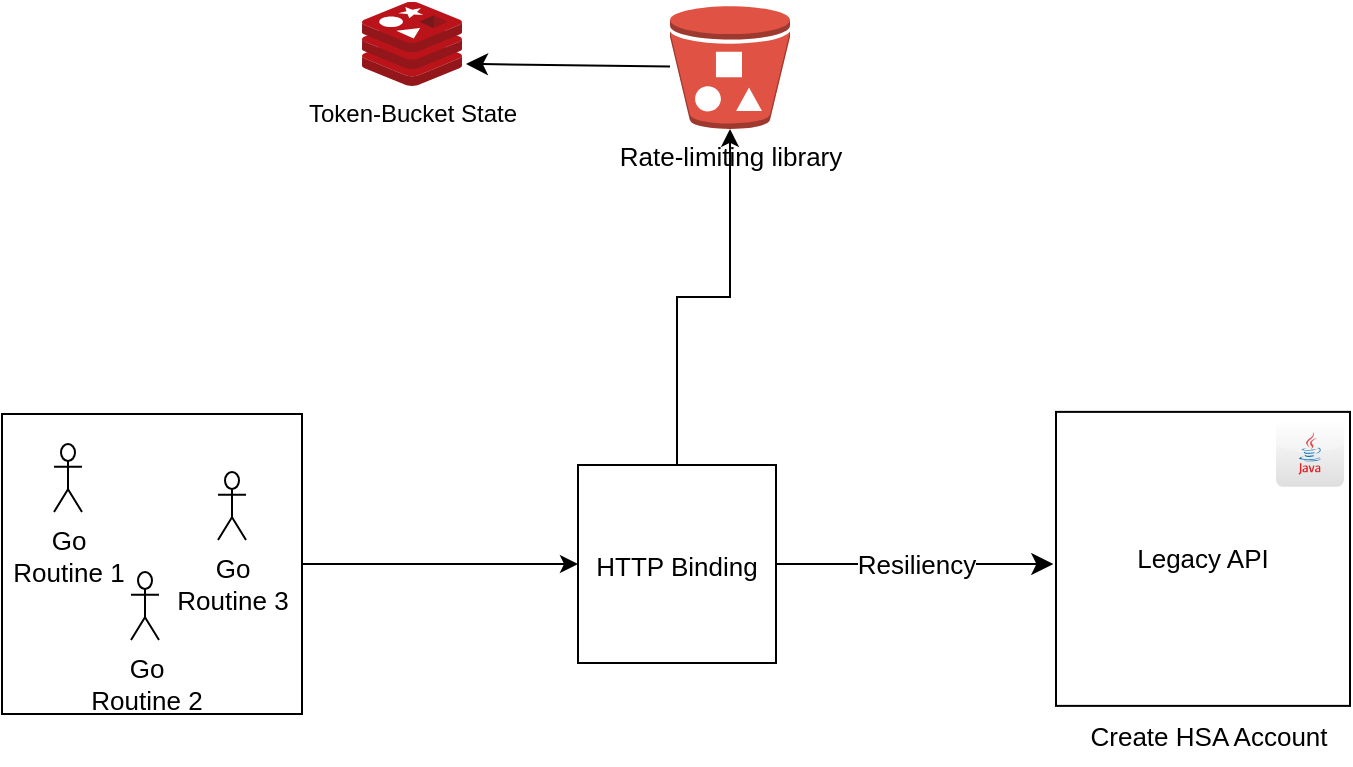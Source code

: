 <mxfile version="21.6.8" type="device">
  <diagram name="Page-1" id="Lwo87rwQc3eSiiatt3BT">
    <mxGraphModel dx="1354" dy="735" grid="1" gridSize="10" guides="1" tooltips="1" connect="1" arrows="1" fold="1" page="1" pageScale="1" pageWidth="850" pageHeight="1100" math="0" shadow="0">
      <root>
        <mxCell id="0" />
        <mxCell id="1" parent="0" />
        <mxCell id="mRTvDrS2cG5sLHKsbXgX-21" style="edgeStyle=orthogonalEdgeStyle;rounded=0;orthogonalLoop=1;jettySize=auto;html=1;entryX=0;entryY=0.5;entryDx=0;entryDy=0;" edge="1" parent="1" source="mRTvDrS2cG5sLHKsbXgX-6" target="mRTvDrS2cG5sLHKsbXgX-15">
          <mxGeometry relative="1" as="geometry" />
        </mxCell>
        <mxCell id="mRTvDrS2cG5sLHKsbXgX-6" value="" style="whiteSpace=wrap;html=1;aspect=fixed;fontSize=16;" vertex="1" parent="1">
          <mxGeometry x="142" y="819" width="150" height="150" as="geometry" />
        </mxCell>
        <mxCell id="mRTvDrS2cG5sLHKsbXgX-8" value="Go &lt;br&gt;Routine 1" style="shape=umlActor;verticalLabelPosition=bottom;verticalAlign=top;html=1;outlineConnect=0;fontSize=13;" vertex="1" parent="1">
          <mxGeometry x="168" y="834" width="14" height="34" as="geometry" />
        </mxCell>
        <mxCell id="mRTvDrS2cG5sLHKsbXgX-9" value="Go &lt;br&gt;Routine 2" style="shape=umlActor;verticalLabelPosition=bottom;verticalAlign=top;html=1;outlineConnect=0;fontSize=13;" vertex="1" parent="1">
          <mxGeometry x="206.5" y="898" width="14" height="34" as="geometry" />
        </mxCell>
        <mxCell id="mRTvDrS2cG5sLHKsbXgX-10" value="Go&lt;br&gt;Routine 3" style="shape=umlActor;verticalLabelPosition=bottom;verticalAlign=top;html=1;outlineConnect=0;fontSize=13;" vertex="1" parent="1">
          <mxGeometry x="250" y="848" width="14" height="34" as="geometry" />
        </mxCell>
        <mxCell id="mRTvDrS2cG5sLHKsbXgX-11" value="Legacy API" style="whiteSpace=wrap;html=1;aspect=fixed;fontSize=13;" vertex="1" parent="1">
          <mxGeometry x="669" y="817.94" width="147" height="147" as="geometry" />
        </mxCell>
        <mxCell id="mRTvDrS2cG5sLHKsbXgX-12" value="" style="dashed=0;outlineConnect=0;html=1;align=center;labelPosition=center;verticalLabelPosition=bottom;verticalAlign=top;shape=mxgraph.webicons.java;gradientColor=#DFDEDE;fontSize=13;" vertex="1" parent="1">
          <mxGeometry x="779" y="822" width="34" height="33.4" as="geometry" />
        </mxCell>
        <mxCell id="mRTvDrS2cG5sLHKsbXgX-13" value="&lt;span style=&quot;font-size: 13px;&quot;&gt;Create HSA Account&lt;/span&gt;" style="text;html=1;align=center;verticalAlign=middle;resizable=0;points=[];autosize=1;strokeColor=none;fillColor=none;fontSize=16;" vertex="1" parent="1">
          <mxGeometry x="675" y="964" width="140" height="30" as="geometry" />
        </mxCell>
        <mxCell id="mRTvDrS2cG5sLHKsbXgX-14" value="Resiliency" style="edgeStyle=none;curved=1;rounded=0;orthogonalLoop=1;jettySize=auto;html=1;fontSize=13;startSize=8;endSize=8;" edge="1" parent="1" source="mRTvDrS2cG5sLHKsbXgX-15">
          <mxGeometry relative="1" as="geometry">
            <mxPoint x="667.667" y="894" as="targetPoint" />
          </mxGeometry>
        </mxCell>
        <mxCell id="mRTvDrS2cG5sLHKsbXgX-24" style="edgeStyle=orthogonalEdgeStyle;rounded=0;orthogonalLoop=1;jettySize=auto;html=1;" edge="1" parent="1" source="mRTvDrS2cG5sLHKsbXgX-15" target="mRTvDrS2cG5sLHKsbXgX-19">
          <mxGeometry relative="1" as="geometry" />
        </mxCell>
        <mxCell id="mRTvDrS2cG5sLHKsbXgX-15" value="&lt;span style=&quot;font-size: 13px;&quot;&gt;HTTP Binding&lt;/span&gt;" style="whiteSpace=wrap;html=1;aspect=fixed;fontSize=16;" vertex="1" parent="1">
          <mxGeometry x="430" y="844.5" width="99" height="99" as="geometry" />
        </mxCell>
        <mxCell id="mRTvDrS2cG5sLHKsbXgX-16" value="" style="shape=image;verticalLabelPosition=bottom;labelBackgroundColor=default;verticalAlign=top;aspect=fixed;imageAspect=0;image=https://nillsf.com/wp-content/uploads/2020/04/2020-04-26-11_44_08--750x410.png;" vertex="1" parent="1">
          <mxGeometry x="518" y="848" width="35.92" height="19.62" as="geometry" />
        </mxCell>
        <mxCell id="mRTvDrS2cG5sLHKsbXgX-18" style="edgeStyle=none;curved=1;rounded=0;orthogonalLoop=1;jettySize=auto;html=1;fontSize=13;startSize=8;endSize=8;" edge="1" parent="1" source="mRTvDrS2cG5sLHKsbXgX-19">
          <mxGeometry relative="1" as="geometry">
            <mxPoint x="374" y="643.94" as="targetPoint" />
          </mxGeometry>
        </mxCell>
        <mxCell id="mRTvDrS2cG5sLHKsbXgX-19" value="Rate-limiting library" style="outlineConnect=0;dashed=0;verticalLabelPosition=bottom;verticalAlign=top;align=center;html=1;shape=mxgraph.aws3.bucket_with_objects;fillColor=#E05243;gradientColor=none;fontSize=13;" vertex="1" parent="1">
          <mxGeometry x="476" y="614.94" width="60" height="61.5" as="geometry" />
        </mxCell>
        <mxCell id="mRTvDrS2cG5sLHKsbXgX-20" value="Token-Bucket State" style="sketch=0;aspect=fixed;html=1;points=[];align=center;image;fontSize=12;image=img/lib/mscae/Cache_Redis_Product.svg;" vertex="1" parent="1">
          <mxGeometry x="322" y="612.94" width="50" height="42" as="geometry" />
        </mxCell>
      </root>
    </mxGraphModel>
  </diagram>
</mxfile>

